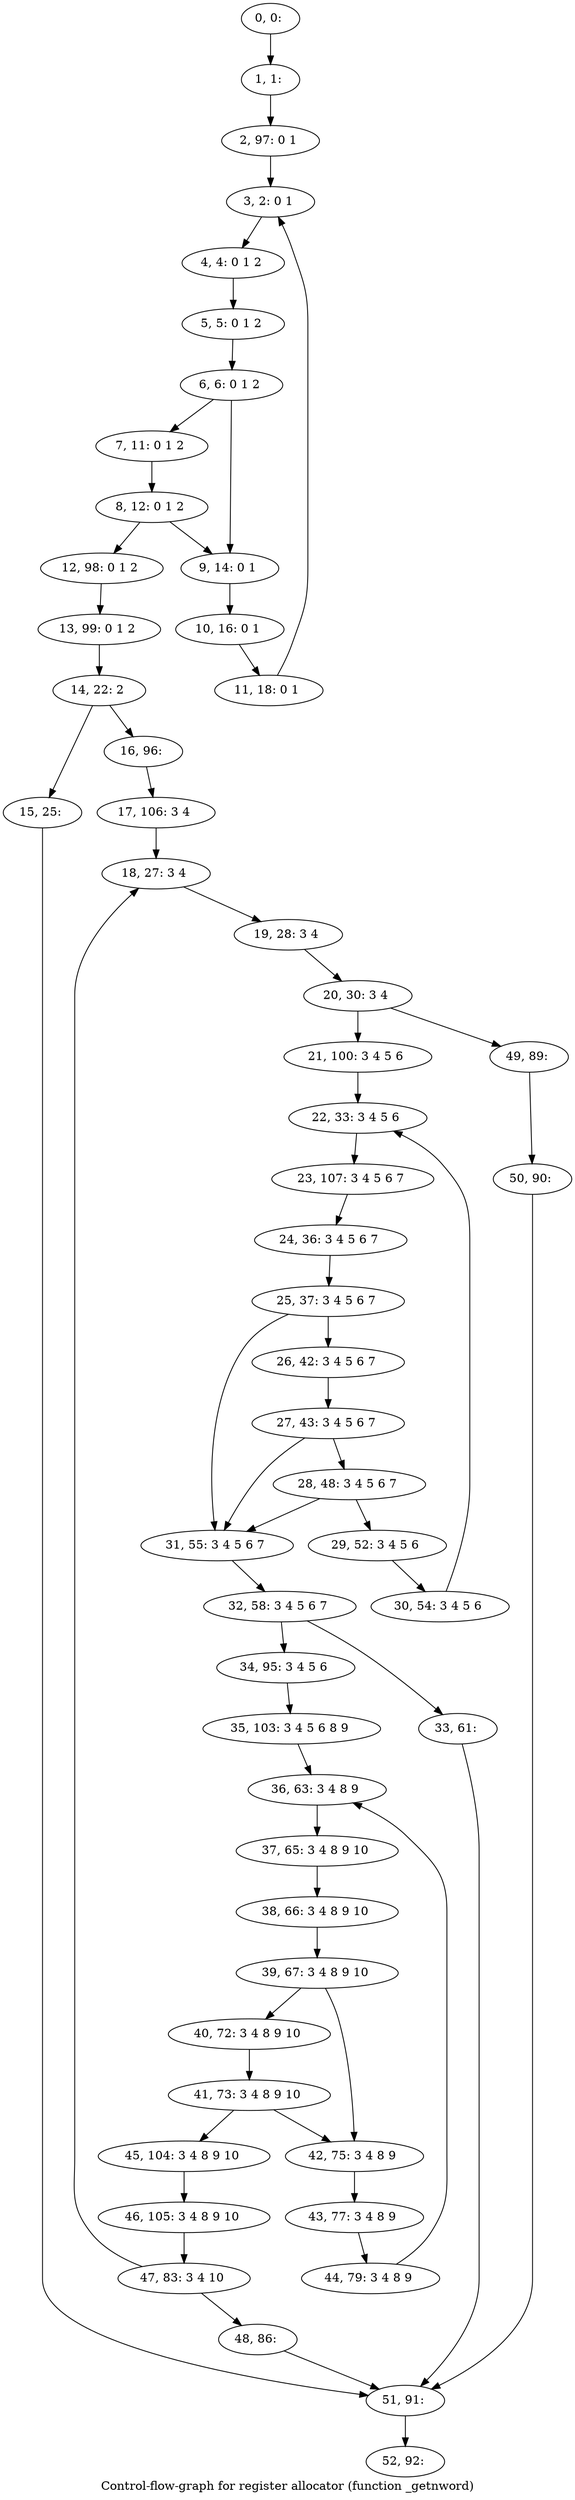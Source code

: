 digraph G {
graph [label="Control-flow-graph for register allocator (function _getnword)"]
0[label="0, 0: "];
1[label="1, 1: "];
2[label="2, 97: 0 1 "];
3[label="3, 2: 0 1 "];
4[label="4, 4: 0 1 2 "];
5[label="5, 5: 0 1 2 "];
6[label="6, 6: 0 1 2 "];
7[label="7, 11: 0 1 2 "];
8[label="8, 12: 0 1 2 "];
9[label="9, 14: 0 1 "];
10[label="10, 16: 0 1 "];
11[label="11, 18: 0 1 "];
12[label="12, 98: 0 1 2 "];
13[label="13, 99: 0 1 2 "];
14[label="14, 22: 2 "];
15[label="15, 25: "];
16[label="16, 96: "];
17[label="17, 106: 3 4 "];
18[label="18, 27: 3 4 "];
19[label="19, 28: 3 4 "];
20[label="20, 30: 3 4 "];
21[label="21, 100: 3 4 5 6 "];
22[label="22, 33: 3 4 5 6 "];
23[label="23, 107: 3 4 5 6 7 "];
24[label="24, 36: 3 4 5 6 7 "];
25[label="25, 37: 3 4 5 6 7 "];
26[label="26, 42: 3 4 5 6 7 "];
27[label="27, 43: 3 4 5 6 7 "];
28[label="28, 48: 3 4 5 6 7 "];
29[label="29, 52: 3 4 5 6 "];
30[label="30, 54: 3 4 5 6 "];
31[label="31, 55: 3 4 5 6 7 "];
32[label="32, 58: 3 4 5 6 7 "];
33[label="33, 61: "];
34[label="34, 95: 3 4 5 6 "];
35[label="35, 103: 3 4 5 6 8 9 "];
36[label="36, 63: 3 4 8 9 "];
37[label="37, 65: 3 4 8 9 10 "];
38[label="38, 66: 3 4 8 9 10 "];
39[label="39, 67: 3 4 8 9 10 "];
40[label="40, 72: 3 4 8 9 10 "];
41[label="41, 73: 3 4 8 9 10 "];
42[label="42, 75: 3 4 8 9 "];
43[label="43, 77: 3 4 8 9 "];
44[label="44, 79: 3 4 8 9 "];
45[label="45, 104: 3 4 8 9 10 "];
46[label="46, 105: 3 4 8 9 10 "];
47[label="47, 83: 3 4 10 "];
48[label="48, 86: "];
49[label="49, 89: "];
50[label="50, 90: "];
51[label="51, 91: "];
52[label="52, 92: "];
0->1 ;
1->2 ;
2->3 ;
3->4 ;
4->5 ;
5->6 ;
6->7 ;
6->9 ;
7->8 ;
8->9 ;
8->12 ;
9->10 ;
10->11 ;
11->3 ;
12->13 ;
13->14 ;
14->15 ;
14->16 ;
15->51 ;
16->17 ;
17->18 ;
18->19 ;
19->20 ;
20->21 ;
20->49 ;
21->22 ;
22->23 ;
23->24 ;
24->25 ;
25->26 ;
25->31 ;
26->27 ;
27->28 ;
27->31 ;
28->29 ;
28->31 ;
29->30 ;
30->22 ;
31->32 ;
32->33 ;
32->34 ;
33->51 ;
34->35 ;
35->36 ;
36->37 ;
37->38 ;
38->39 ;
39->40 ;
39->42 ;
40->41 ;
41->42 ;
41->45 ;
42->43 ;
43->44 ;
44->36 ;
45->46 ;
46->47 ;
47->48 ;
47->18 ;
48->51 ;
49->50 ;
50->51 ;
51->52 ;
}
